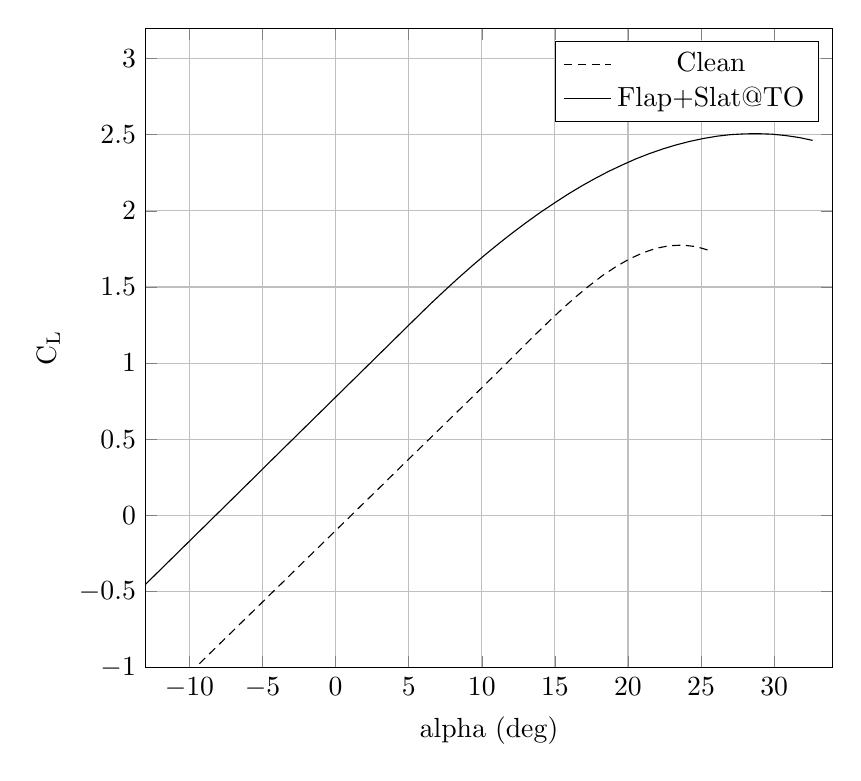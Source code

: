 %CL alpha Wing High Lift
\begin{tikzpicture}

\begin{axis}[
width=0.85\textwidth,
height=0.8\textwidth,
scaled ticks=false, tick label style={/pgf/number format/fixed},
xmin=-13.0,
xmax=34,
xlabel={alpha ($\deg$)},
xmajorgrids,
ymin=-1,
ymax=3.2,
ylabel={C\textsubscript{L}},
ymajorgrids,
legend entries = {Clean\\Flap+Slat@TO\\}
]

\addplot [
color=black,
densely dashed
]
table[row sep=crcr]{
-10.0	-1.039\\
-9.088	-0.953\\
-8.176	-0.867\\
-7.264	-0.782\\
-6.352	-0.696\\
-5.44	-0.611\\
-4.528	-0.525\\
-3.616	-0.44\\
-2.704	-0.354\\
-1.791	-0.268\\
-0.879	-0.183\\
0.033	-0.097\\
0.945	-0.012\\
1.857	0.074\\
2.769	0.159\\
3.681	0.245\\
4.593	0.331\\
5.505	0.416\\
6.417	0.502\\
7.329	0.587\\
8.241	0.673\\
9.153	0.758\\
10.065	0.844\\
10.977	0.93\\
11.889	1.017\\
12.801	1.105\\
13.714	1.192\\
14.626	1.277\\
15.538	1.359\\
16.45	1.437\\
17.362	1.509\\
18.274	1.576\\
19.186	1.634\\
20.098	1.684\\
21.01	1.724\\
21.922	1.754\\
22.834	1.771\\
23.746	1.775\\
24.658	1.765\\
25.57	1.74\\
};

\addplot [
color=black,
solid
]
table[row sep=crcr]{
-13.0	-0.453\\
-12.069	-0.365\\
-11.137	-0.277\\
-10.206	-0.189\\
-9.275	-0.101\\
-8.344	-0.013\\
-7.412	0.075\\
-6.481	0.163\\
-5.55	0.251\\
-4.618	0.34\\
-3.687	0.428\\
-2.756	0.516\\
-1.824	0.604\\
-0.893	0.692\\
0.038	0.78\\
0.969	0.868\\
1.901	0.956\\
2.832	1.044\\
3.763	1.132\\
4.695	1.22\\
5.626	1.308\\
6.557	1.395\\
7.488	1.479\\
8.42	1.561\\
9.351	1.64\\
10.282	1.716\\
11.214	1.789\\
12.145	1.859\\
13.076	1.926\\
14.008	1.99\\
14.939	2.05\\
15.87	2.108\\
16.801	2.162\\
17.733	2.212\\
18.664	2.259\\
19.595	2.301\\
20.527	2.341\\
21.458	2.376\\
22.389	2.407\\
23.32	2.434\\
24.252	2.457\\
25.183	2.476\\
26.114	2.491\\
27.046	2.501\\
27.977	2.506\\
28.908	2.507\\
29.839	2.504\\
30.771	2.495\\
31.702	2.482\\
32.633	2.463\\
};
\end{axis}
\end{tikzpicture}%
